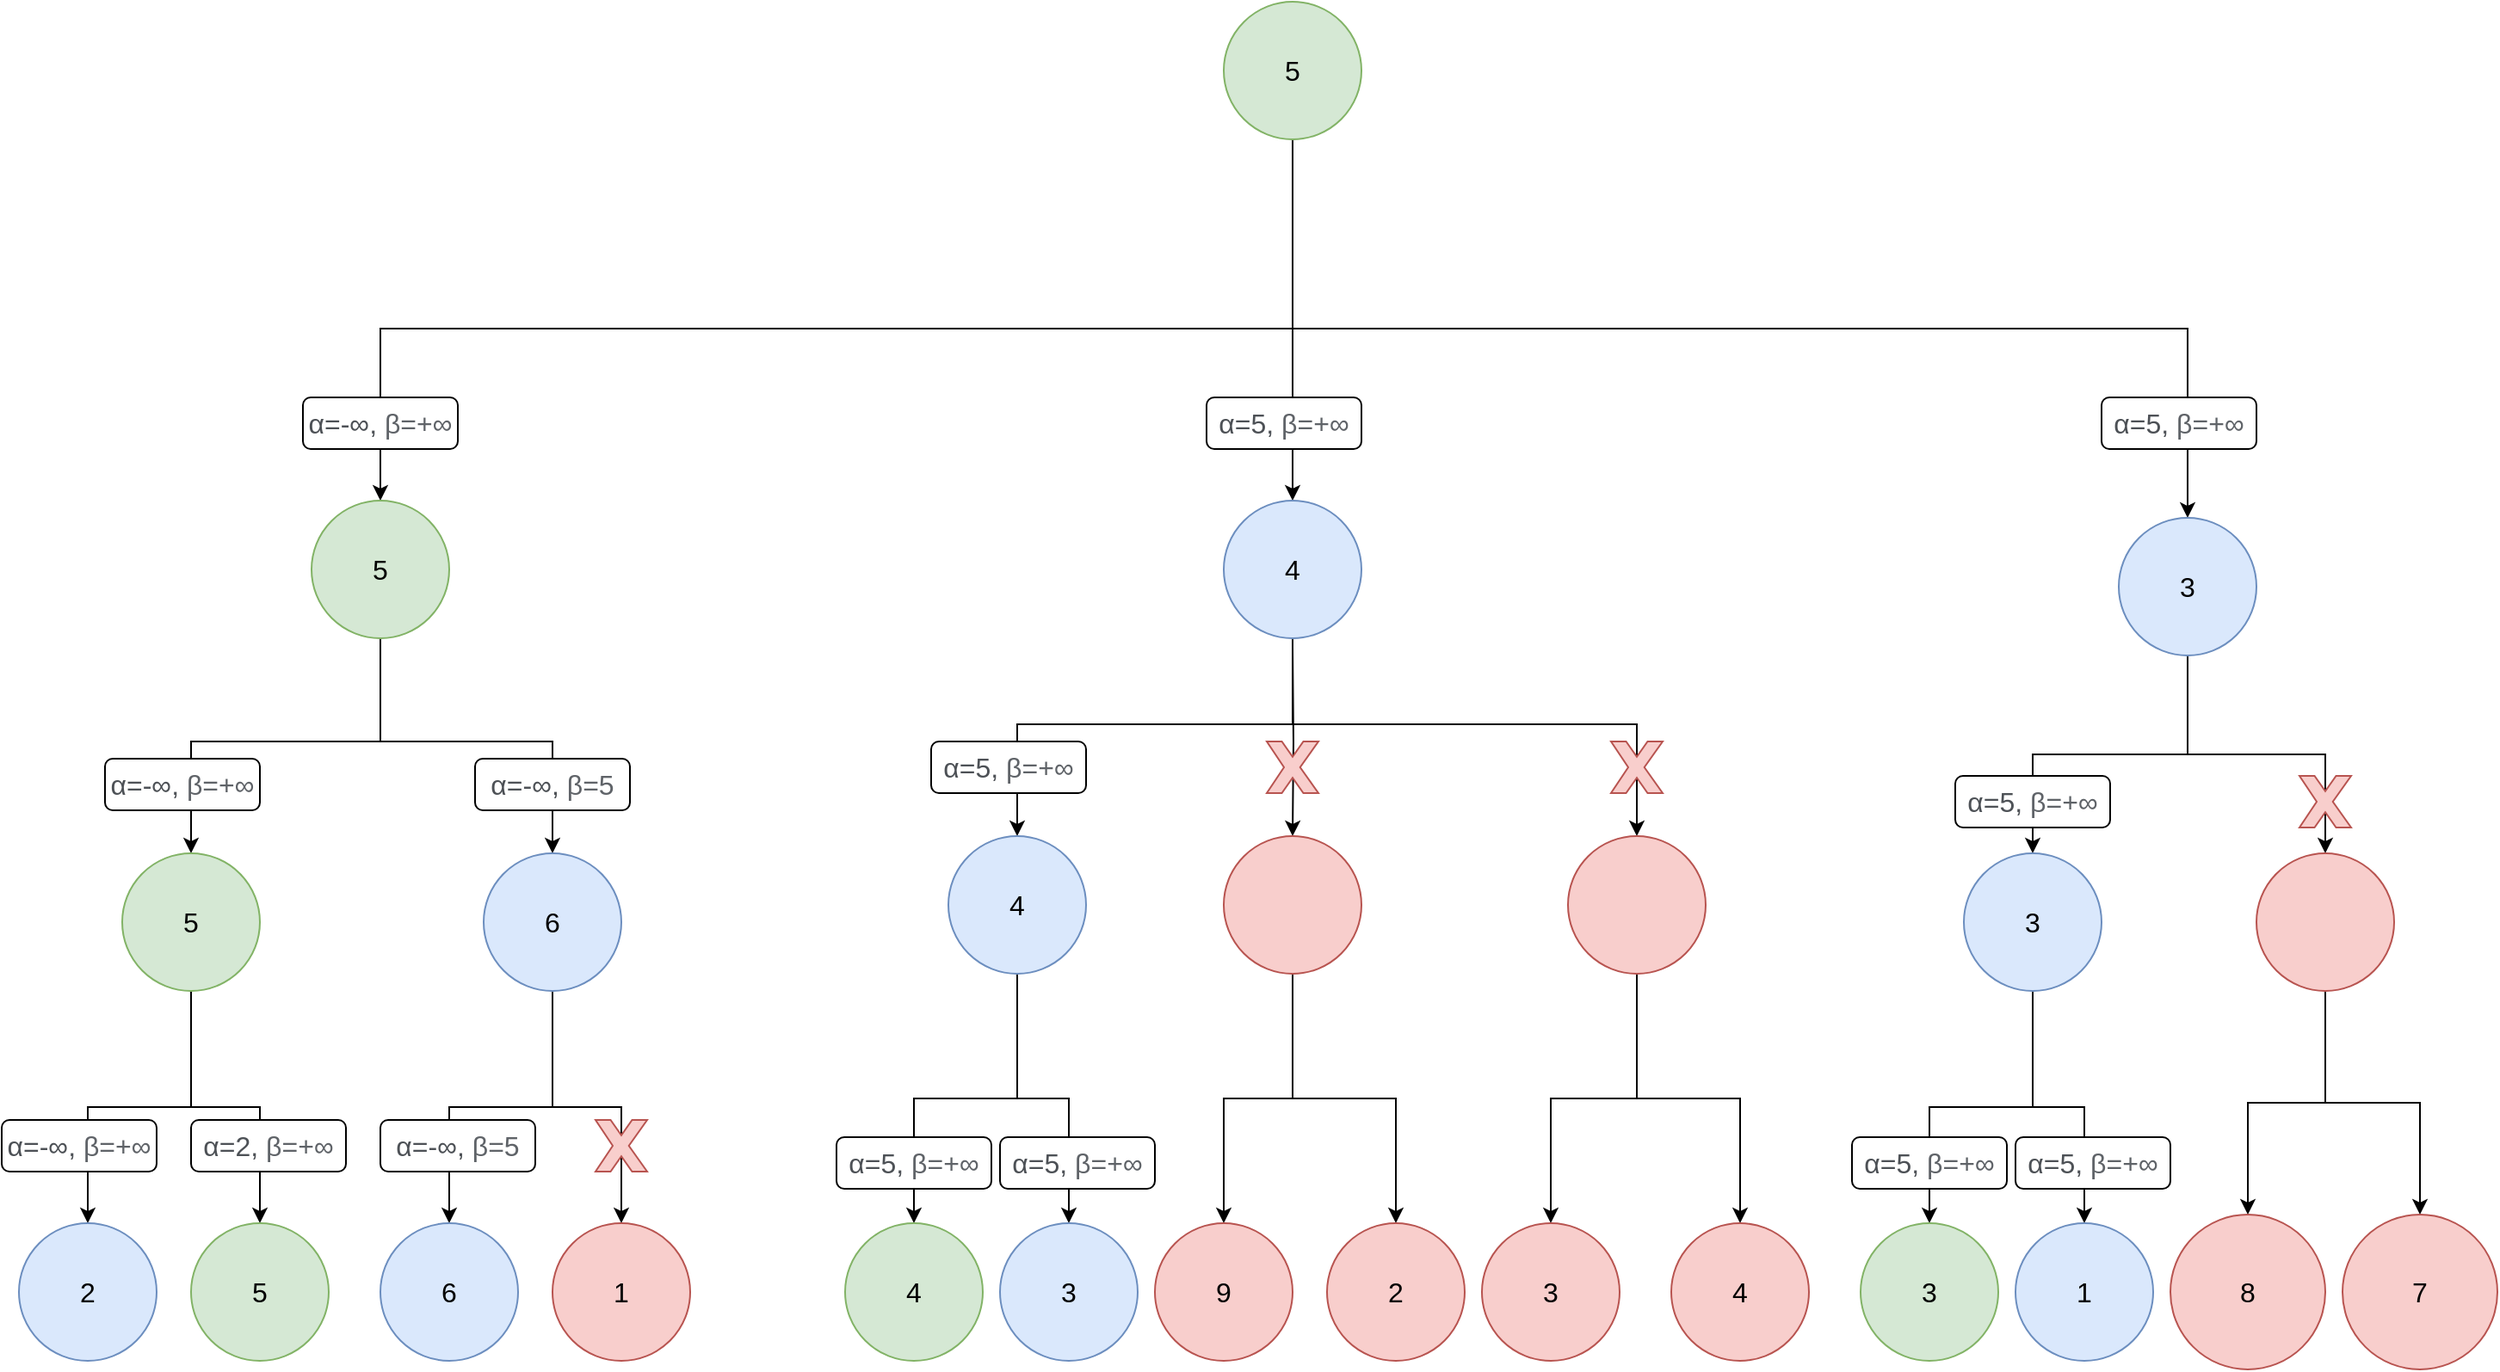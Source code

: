 <mxfile version="24.8.6">
  <diagram name="Page-1" id="aQ4ceb7yUGP1UJDvzGvE">
    <mxGraphModel dx="1750" dy="928" grid="1" gridSize="10" guides="1" tooltips="1" connect="1" arrows="1" fold="1" page="1" pageScale="1" pageWidth="3000" pageHeight="2000" math="0" shadow="0">
      <root>
        <mxCell id="0" />
        <mxCell id="1" parent="0" />
        <mxCell id="YXasqddjMeMqiiSv_MzM-35" style="edgeStyle=orthogonalEdgeStyle;rounded=0;orthogonalLoop=1;jettySize=auto;html=1;entryX=0.5;entryY=0;entryDx=0;entryDy=0;fontSize=16;" parent="1" source="YXasqddjMeMqiiSv_MzM-1" target="YXasqddjMeMqiiSv_MzM-2" edge="1">
          <mxGeometry relative="1" as="geometry">
            <Array as="points">
              <mxPoint x="1630" y="270" />
              <mxPoint x="1100" y="270" />
            </Array>
          </mxGeometry>
        </mxCell>
        <mxCell id="YXasqddjMeMqiiSv_MzM-36" style="edgeStyle=orthogonalEdgeStyle;rounded=0;orthogonalLoop=1;jettySize=auto;html=1;exitX=0.5;exitY=1;exitDx=0;exitDy=0;entryX=0.5;entryY=0;entryDx=0;entryDy=0;fontSize=16;" parent="1" source="YXasqddjMeMqiiSv_MzM-1" target="YXasqddjMeMqiiSv_MzM-3" edge="1">
          <mxGeometry relative="1" as="geometry" />
        </mxCell>
        <mxCell id="YXasqddjMeMqiiSv_MzM-37" style="edgeStyle=orthogonalEdgeStyle;rounded=0;orthogonalLoop=1;jettySize=auto;html=1;entryX=0.5;entryY=0;entryDx=0;entryDy=0;fontSize=16;" parent="1" source="YXasqddjMeMqiiSv_MzM-1" target="YXasqddjMeMqiiSv_MzM-5" edge="1">
          <mxGeometry relative="1" as="geometry">
            <Array as="points">
              <mxPoint x="1510" y="270" />
              <mxPoint x="1920" y="270" />
            </Array>
          </mxGeometry>
        </mxCell>
        <mxCell id="YXasqddjMeMqiiSv_MzM-1" value="5" style="ellipse;whiteSpace=wrap;html=1;aspect=fixed;fontSize=16;fillColor=#d5e8d4;strokeColor=#82b366;" parent="1" vertex="1">
          <mxGeometry x="1590" y="80" width="80" height="80" as="geometry" />
        </mxCell>
        <mxCell id="YXasqddjMeMqiiSv_MzM-40" style="edgeStyle=orthogonalEdgeStyle;rounded=0;orthogonalLoop=1;jettySize=auto;html=1;entryX=0.5;entryY=0;entryDx=0;entryDy=0;exitX=0.5;exitY=1;exitDx=0;exitDy=0;fontSize=16;" parent="1" source="YXasqddjMeMqiiSv_MzM-2" target="YXasqddjMeMqiiSv_MzM-6" edge="1">
          <mxGeometry relative="1" as="geometry">
            <mxPoint x="1070.0" y="414.857" as="sourcePoint" />
            <Array as="points">
              <mxPoint x="1100" y="510" />
              <mxPoint x="990" y="510" />
            </Array>
          </mxGeometry>
        </mxCell>
        <mxCell id="YXasqddjMeMqiiSv_MzM-41" style="edgeStyle=orthogonalEdgeStyle;rounded=0;orthogonalLoop=1;jettySize=auto;html=1;entryX=0.5;entryY=0;entryDx=0;entryDy=0;exitX=0.5;exitY=1;exitDx=0;exitDy=0;fontSize=16;" parent="1" source="YXasqddjMeMqiiSv_MzM-2" target="YXasqddjMeMqiiSv_MzM-7" edge="1">
          <mxGeometry relative="1" as="geometry">
            <mxPoint x="1150.0" y="414.857" as="sourcePoint" />
            <Array as="points">
              <mxPoint x="1100" y="510" />
              <mxPoint x="1200" y="510" />
            </Array>
          </mxGeometry>
        </mxCell>
        <mxCell id="YXasqddjMeMqiiSv_MzM-2" value="5" style="ellipse;whiteSpace=wrap;html=1;aspect=fixed;fontSize=16;fillColor=#d5e8d4;strokeColor=#82b366;" parent="1" vertex="1">
          <mxGeometry x="1060" y="370" width="80" height="80" as="geometry" />
        </mxCell>
        <mxCell id="YXasqddjMeMqiiSv_MzM-42" style="edgeStyle=orthogonalEdgeStyle;rounded=0;orthogonalLoop=1;jettySize=auto;html=1;entryX=0.5;entryY=0;entryDx=0;entryDy=0;exitX=0.5;exitY=1;exitDx=0;exitDy=0;fontSize=16;" parent="1" source="YXasqddjMeMqiiSv_MzM-3" target="YXasqddjMeMqiiSv_MzM-8" edge="1">
          <mxGeometry relative="1" as="geometry">
            <mxPoint x="1590.0" y="414.857" as="sourcePoint" />
            <Array as="points">
              <mxPoint x="1630" y="500" />
              <mxPoint x="1470" y="500" />
            </Array>
          </mxGeometry>
        </mxCell>
        <mxCell id="YXasqddjMeMqiiSv_MzM-43" style="edgeStyle=orthogonalEdgeStyle;rounded=0;orthogonalLoop=1;jettySize=auto;html=1;entryX=0.5;entryY=0;entryDx=0;entryDy=0;fontSize=16;" parent="1" target="YXasqddjMeMqiiSv_MzM-9" edge="1">
          <mxGeometry relative="1" as="geometry">
            <mxPoint x="1630" y="455.0" as="sourcePoint" />
          </mxGeometry>
        </mxCell>
        <mxCell id="YXasqddjMeMqiiSv_MzM-44" style="edgeStyle=orthogonalEdgeStyle;rounded=0;orthogonalLoop=1;jettySize=auto;html=1;entryX=0.5;entryY=0;entryDx=0;entryDy=0;exitX=0.5;exitY=1;exitDx=0;exitDy=0;fontSize=16;" parent="1" source="YXasqddjMeMqiiSv_MzM-3" target="YXasqddjMeMqiiSv_MzM-10" edge="1">
          <mxGeometry relative="1" as="geometry">
            <mxPoint x="1670.0" y="414.857" as="sourcePoint" />
            <Array as="points">
              <mxPoint x="1630" y="500" />
              <mxPoint x="1830" y="500" />
            </Array>
          </mxGeometry>
        </mxCell>
        <mxCell id="YXasqddjMeMqiiSv_MzM-3" value="4" style="ellipse;whiteSpace=wrap;html=1;aspect=fixed;fontSize=16;fillColor=#dae8fc;strokeColor=#6c8ebf;" parent="1" vertex="1">
          <mxGeometry x="1590" y="370" width="80" height="80" as="geometry" />
        </mxCell>
        <mxCell id="YXasqddjMeMqiiSv_MzM-45" style="edgeStyle=orthogonalEdgeStyle;rounded=0;orthogonalLoop=1;jettySize=auto;html=1;entryX=0.5;entryY=0;entryDx=0;entryDy=0;exitX=0.5;exitY=1;exitDx=0;exitDy=0;fontSize=16;" parent="1" source="YXasqddjMeMqiiSv_MzM-5" target="YXasqddjMeMqiiSv_MzM-11" edge="1">
          <mxGeometry relative="1" as="geometry">
            <mxPoint x="2130" y="465.0" as="sourcePoint" />
          </mxGeometry>
        </mxCell>
        <mxCell id="YXasqddjMeMqiiSv_MzM-46" style="edgeStyle=orthogonalEdgeStyle;rounded=0;orthogonalLoop=1;jettySize=auto;html=1;entryX=0.5;entryY=0;entryDx=0;entryDy=0;exitX=0.5;exitY=1;exitDx=0;exitDy=0;fontSize=16;" parent="1" source="YXasqddjMeMqiiSv_MzM-5" target="YXasqddjMeMqiiSv_MzM-24" edge="1">
          <mxGeometry relative="1" as="geometry">
            <mxPoint x="2130" y="465.0" as="sourcePoint" />
          </mxGeometry>
        </mxCell>
        <mxCell id="YXasqddjMeMqiiSv_MzM-5" value="3" style="ellipse;whiteSpace=wrap;html=1;aspect=fixed;fontSize=16;fillColor=#dae8fc;strokeColor=#6c8ebf;" parent="1" vertex="1">
          <mxGeometry x="2110" y="380" width="80" height="80" as="geometry" />
        </mxCell>
        <mxCell id="YXasqddjMeMqiiSv_MzM-78" style="edgeStyle=orthogonalEdgeStyle;rounded=0;orthogonalLoop=1;jettySize=auto;html=1;entryX=0.5;entryY=0;entryDx=0;entryDy=0;fontSize=16;" parent="1" source="YXasqddjMeMqiiSv_MzM-6" target="YXasqddjMeMqiiSv_MzM-12" edge="1">
          <mxGeometry relative="1" as="geometry" />
        </mxCell>
        <mxCell id="YXasqddjMeMqiiSv_MzM-79" style="edgeStyle=orthogonalEdgeStyle;rounded=0;orthogonalLoop=1;jettySize=auto;html=1;entryX=0.5;entryY=0;entryDx=0;entryDy=0;fontSize=16;" parent="1" source="YXasqddjMeMqiiSv_MzM-6" target="YXasqddjMeMqiiSv_MzM-13" edge="1">
          <mxGeometry relative="1" as="geometry" />
        </mxCell>
        <mxCell id="YXasqddjMeMqiiSv_MzM-6" value="5" style="ellipse;whiteSpace=wrap;html=1;aspect=fixed;fontSize=16;fillColor=#d5e8d4;strokeColor=#82b366;" parent="1" vertex="1">
          <mxGeometry x="950" y="575" width="80" height="80" as="geometry" />
        </mxCell>
        <mxCell id="YXasqddjMeMqiiSv_MzM-80" style="edgeStyle=orthogonalEdgeStyle;rounded=0;orthogonalLoop=1;jettySize=auto;html=1;entryX=0.5;entryY=0;entryDx=0;entryDy=0;fontSize=16;" parent="1" source="YXasqddjMeMqiiSv_MzM-7" target="YXasqddjMeMqiiSv_MzM-14" edge="1">
          <mxGeometry relative="1" as="geometry" />
        </mxCell>
        <mxCell id="YXasqddjMeMqiiSv_MzM-81" style="edgeStyle=orthogonalEdgeStyle;rounded=0;orthogonalLoop=1;jettySize=auto;html=1;entryX=0.5;entryY=0;entryDx=0;entryDy=0;fontSize=16;" parent="1" source="YXasqddjMeMqiiSv_MzM-7" target="YXasqddjMeMqiiSv_MzM-15" edge="1">
          <mxGeometry relative="1" as="geometry" />
        </mxCell>
        <mxCell id="YXasqddjMeMqiiSv_MzM-7" value="6" style="ellipse;whiteSpace=wrap;html=1;aspect=fixed;fontSize=16;fillColor=#dae8fc;strokeColor=#6c8ebf;" parent="1" vertex="1">
          <mxGeometry x="1160" y="575" width="80" height="80" as="geometry" />
        </mxCell>
        <mxCell id="YXasqddjMeMqiiSv_MzM-82" style="edgeStyle=orthogonalEdgeStyle;rounded=0;orthogonalLoop=1;jettySize=auto;html=1;entryX=0.5;entryY=0;entryDx=0;entryDy=0;fontSize=16;" parent="1" source="YXasqddjMeMqiiSv_MzM-8" target="YXasqddjMeMqiiSv_MzM-16" edge="1">
          <mxGeometry relative="1" as="geometry" />
        </mxCell>
        <mxCell id="YXasqddjMeMqiiSv_MzM-83" style="edgeStyle=orthogonalEdgeStyle;rounded=0;orthogonalLoop=1;jettySize=auto;html=1;entryX=0.5;entryY=0;entryDx=0;entryDy=0;fontSize=16;" parent="1" source="YXasqddjMeMqiiSv_MzM-8" target="YXasqddjMeMqiiSv_MzM-17" edge="1">
          <mxGeometry relative="1" as="geometry" />
        </mxCell>
        <mxCell id="YXasqddjMeMqiiSv_MzM-8" value="4" style="ellipse;whiteSpace=wrap;html=1;aspect=fixed;fontSize=16;fillColor=#dae8fc;strokeColor=#6c8ebf;" parent="1" vertex="1">
          <mxGeometry x="1430" y="565" width="80" height="80" as="geometry" />
        </mxCell>
        <mxCell id="YXasqddjMeMqiiSv_MzM-84" style="edgeStyle=orthogonalEdgeStyle;rounded=0;orthogonalLoop=1;jettySize=auto;html=1;entryX=0.5;entryY=0;entryDx=0;entryDy=0;fontSize=16;" parent="1" source="YXasqddjMeMqiiSv_MzM-9" target="YXasqddjMeMqiiSv_MzM-18" edge="1">
          <mxGeometry relative="1" as="geometry" />
        </mxCell>
        <mxCell id="YXasqddjMeMqiiSv_MzM-85" style="edgeStyle=orthogonalEdgeStyle;rounded=0;orthogonalLoop=1;jettySize=auto;html=1;entryX=0.5;entryY=0;entryDx=0;entryDy=0;fontSize=16;" parent="1" source="YXasqddjMeMqiiSv_MzM-9" target="YXasqddjMeMqiiSv_MzM-19" edge="1">
          <mxGeometry relative="1" as="geometry" />
        </mxCell>
        <mxCell id="YXasqddjMeMqiiSv_MzM-9" value="" style="ellipse;whiteSpace=wrap;html=1;aspect=fixed;fontSize=16;fillColor=#f8cecc;strokeColor=#b85450;" parent="1" vertex="1">
          <mxGeometry x="1590" y="565" width="80" height="80" as="geometry" />
        </mxCell>
        <mxCell id="YXasqddjMeMqiiSv_MzM-86" style="edgeStyle=orthogonalEdgeStyle;rounded=0;orthogonalLoop=1;jettySize=auto;html=1;entryX=0.5;entryY=0;entryDx=0;entryDy=0;fontSize=16;" parent="1" source="YXasqddjMeMqiiSv_MzM-10" target="YXasqddjMeMqiiSv_MzM-20" edge="1">
          <mxGeometry relative="1" as="geometry" />
        </mxCell>
        <mxCell id="YXasqddjMeMqiiSv_MzM-87" style="edgeStyle=orthogonalEdgeStyle;rounded=0;orthogonalLoop=1;jettySize=auto;html=1;entryX=0.5;entryY=0;entryDx=0;entryDy=0;fontSize=16;" parent="1" source="YXasqddjMeMqiiSv_MzM-10" target="YXasqddjMeMqiiSv_MzM-21" edge="1">
          <mxGeometry relative="1" as="geometry" />
        </mxCell>
        <mxCell id="YXasqddjMeMqiiSv_MzM-10" value="" style="ellipse;whiteSpace=wrap;html=1;aspect=fixed;fontSize=16;fillColor=#f8cecc;strokeColor=#b85450;" parent="1" vertex="1">
          <mxGeometry x="1790" y="565" width="80" height="80" as="geometry" />
        </mxCell>
        <mxCell id="YXasqddjMeMqiiSv_MzM-88" style="edgeStyle=orthogonalEdgeStyle;rounded=0;orthogonalLoop=1;jettySize=auto;html=1;entryX=0.5;entryY=0;entryDx=0;entryDy=0;fontSize=16;" parent="1" source="YXasqddjMeMqiiSv_MzM-11" target="YXasqddjMeMqiiSv_MzM-22" edge="1">
          <mxGeometry relative="1" as="geometry" />
        </mxCell>
        <mxCell id="YXasqddjMeMqiiSv_MzM-89" style="edgeStyle=orthogonalEdgeStyle;rounded=0;orthogonalLoop=1;jettySize=auto;html=1;entryX=0.5;entryY=0;entryDx=0;entryDy=0;fontSize=16;" parent="1" source="YXasqddjMeMqiiSv_MzM-11" target="YXasqddjMeMqiiSv_MzM-23" edge="1">
          <mxGeometry relative="1" as="geometry" />
        </mxCell>
        <mxCell id="YXasqddjMeMqiiSv_MzM-11" value="3" style="ellipse;whiteSpace=wrap;html=1;aspect=fixed;fontSize=16;fillColor=#dae8fc;strokeColor=#6c8ebf;" parent="1" vertex="1">
          <mxGeometry x="2020" y="575" width="80" height="80" as="geometry" />
        </mxCell>
        <mxCell id="YXasqddjMeMqiiSv_MzM-12" value="2" style="ellipse;whiteSpace=wrap;html=1;aspect=fixed;fontSize=16;fillColor=#dae8fc;strokeColor=#6c8ebf;" parent="1" vertex="1">
          <mxGeometry x="890" y="790" width="80" height="80" as="geometry" />
        </mxCell>
        <mxCell id="YXasqddjMeMqiiSv_MzM-13" value="5" style="ellipse;whiteSpace=wrap;html=1;aspect=fixed;fontSize=16;fillColor=#d5e8d4;strokeColor=#82b366;" parent="1" vertex="1">
          <mxGeometry x="990" y="790" width="80" height="80" as="geometry" />
        </mxCell>
        <mxCell id="YXasqddjMeMqiiSv_MzM-14" value="6" style="ellipse;whiteSpace=wrap;html=1;aspect=fixed;fontSize=16;fillColor=#dae8fc;strokeColor=#6c8ebf;" parent="1" vertex="1">
          <mxGeometry x="1100" y="790" width="80" height="80" as="geometry" />
        </mxCell>
        <mxCell id="YXasqddjMeMqiiSv_MzM-15" value="1" style="ellipse;whiteSpace=wrap;html=1;aspect=fixed;fontSize=16;fillColor=#f8cecc;strokeColor=#b85450;" parent="1" vertex="1">
          <mxGeometry x="1200" y="790" width="80" height="80" as="geometry" />
        </mxCell>
        <mxCell id="YXasqddjMeMqiiSv_MzM-16" value="4" style="ellipse;whiteSpace=wrap;html=1;aspect=fixed;fontSize=16;fillColor=#d5e8d4;strokeColor=#82b366;" parent="1" vertex="1">
          <mxGeometry x="1370" y="790" width="80" height="80" as="geometry" />
        </mxCell>
        <mxCell id="YXasqddjMeMqiiSv_MzM-17" value="3" style="ellipse;whiteSpace=wrap;html=1;aspect=fixed;fontSize=16;fillColor=#dae8fc;strokeColor=#6c8ebf;" parent="1" vertex="1">
          <mxGeometry x="1460" y="790" width="80" height="80" as="geometry" />
        </mxCell>
        <mxCell id="YXasqddjMeMqiiSv_MzM-18" value="9" style="ellipse;whiteSpace=wrap;html=1;aspect=fixed;fontSize=16;fillColor=#f8cecc;strokeColor=#b85450;" parent="1" vertex="1">
          <mxGeometry x="1550" y="790" width="80" height="80" as="geometry" />
        </mxCell>
        <mxCell id="YXasqddjMeMqiiSv_MzM-19" value="2" style="ellipse;whiteSpace=wrap;html=1;aspect=fixed;fontSize=16;fillColor=#f8cecc;strokeColor=#b85450;" parent="1" vertex="1">
          <mxGeometry x="1650" y="790" width="80" height="80" as="geometry" />
        </mxCell>
        <mxCell id="YXasqddjMeMqiiSv_MzM-20" value="3" style="ellipse;whiteSpace=wrap;html=1;aspect=fixed;fontSize=16;fillColor=#f8cecc;strokeColor=#b85450;" parent="1" vertex="1">
          <mxGeometry x="1740" y="790" width="80" height="80" as="geometry" />
        </mxCell>
        <mxCell id="YXasqddjMeMqiiSv_MzM-21" value="4" style="ellipse;whiteSpace=wrap;html=1;aspect=fixed;fontSize=16;fillColor=#f8cecc;strokeColor=#b85450;" parent="1" vertex="1">
          <mxGeometry x="1850" y="790" width="80" height="80" as="geometry" />
        </mxCell>
        <mxCell id="YXasqddjMeMqiiSv_MzM-22" value="3" style="ellipse;whiteSpace=wrap;html=1;aspect=fixed;fontSize=16;fillColor=#d5e8d4;strokeColor=#82b366;" parent="1" vertex="1">
          <mxGeometry x="1960" y="790" width="80" height="80" as="geometry" />
        </mxCell>
        <mxCell id="YXasqddjMeMqiiSv_MzM-23" value="1" style="ellipse;whiteSpace=wrap;html=1;aspect=fixed;fontSize=16;fillColor=#dae8fc;strokeColor=#6c8ebf;" parent="1" vertex="1">
          <mxGeometry x="2050" y="790" width="80" height="80" as="geometry" />
        </mxCell>
        <mxCell id="YXasqddjMeMqiiSv_MzM-90" style="edgeStyle=orthogonalEdgeStyle;rounded=0;orthogonalLoop=1;jettySize=auto;html=1;entryX=0.5;entryY=0;entryDx=0;entryDy=0;fontSize=16;" parent="1" source="YXasqddjMeMqiiSv_MzM-24" target="YXasqddjMeMqiiSv_MzM-26" edge="1">
          <mxGeometry relative="1" as="geometry" />
        </mxCell>
        <mxCell id="YXasqddjMeMqiiSv_MzM-91" style="edgeStyle=orthogonalEdgeStyle;rounded=0;orthogonalLoop=1;jettySize=auto;html=1;entryX=0.5;entryY=0;entryDx=0;entryDy=0;fontSize=16;" parent="1" source="YXasqddjMeMqiiSv_MzM-24" target="YXasqddjMeMqiiSv_MzM-27" edge="1">
          <mxGeometry relative="1" as="geometry" />
        </mxCell>
        <mxCell id="YXasqddjMeMqiiSv_MzM-24" value="" style="ellipse;whiteSpace=wrap;html=1;aspect=fixed;fontSize=16;fillColor=#f8cecc;strokeColor=#b85450;" parent="1" vertex="1">
          <mxGeometry x="2190" y="575" width="80" height="80" as="geometry" />
        </mxCell>
        <mxCell id="YXasqddjMeMqiiSv_MzM-26" value="8" style="ellipse;whiteSpace=wrap;html=1;aspect=fixed;fontSize=16;fillColor=#f8cecc;strokeColor=#b85450;" parent="1" vertex="1">
          <mxGeometry x="2140" y="785" width="90" height="90" as="geometry" />
        </mxCell>
        <mxCell id="YXasqddjMeMqiiSv_MzM-27" value="7" style="ellipse;whiteSpace=wrap;html=1;aspect=fixed;fontSize=16;fillColor=#f8cecc;strokeColor=#b85450;" parent="1" vertex="1">
          <mxGeometry x="2240" y="785" width="90" height="90" as="geometry" />
        </mxCell>
        <mxCell id="AH_OcgpY5t7KIHDQSrXP-1" value="&lt;span style=&quot;text-align: left; background-color: rgb(255, 255, 255); font-size: 16px;&quot;&gt;&lt;font style=&quot;font-size: 16px;&quot; face=&quot;Arial, sans-serif&quot; color=&quot;#4d5156&quot;&gt;&lt;span style=&quot;font-size: 16px;&quot;&gt;α=-∞,&amp;nbsp;&lt;/span&gt;&lt;/font&gt;&lt;/span&gt;&lt;span style=&quot;color: rgb(95, 99, 104); font-family: Arial, sans-serif; font-size: 16px; text-align: left; background-color: rgb(255, 255, 255);&quot;&gt;β=+&lt;/span&gt;&lt;font style=&quot;font-size: 16px;&quot; face=&quot;Arial, sans-serif&quot; color=&quot;#5f6368&quot;&gt;&lt;span style=&quot;font-size: 16px;&quot;&gt;∞&lt;/span&gt;&lt;/font&gt;" style="rounded=1;whiteSpace=wrap;html=1;fontSize=16;" parent="1" vertex="1">
          <mxGeometry x="1055" y="310" width="90" height="30" as="geometry" />
        </mxCell>
        <mxCell id="AH_OcgpY5t7KIHDQSrXP-6" value="&lt;span style=&quot;text-align: left; background-color: rgb(255, 255, 255); font-size: 16px;&quot;&gt;&lt;font style=&quot;font-size: 16px;&quot; face=&quot;Arial, sans-serif&quot; color=&quot;#4d5156&quot;&gt;&lt;span style=&quot;font-size: 16px;&quot;&gt;α=-∞,&amp;nbsp;&lt;/span&gt;&lt;/font&gt;&lt;/span&gt;&lt;span style=&quot;color: rgb(95, 99, 104); font-family: Arial, sans-serif; font-size: 16px; text-align: left; background-color: rgb(255, 255, 255);&quot;&gt;β=+&lt;/span&gt;&lt;font style=&quot;font-size: 16px;&quot; face=&quot;Arial, sans-serif&quot; color=&quot;#5f6368&quot;&gt;&lt;span style=&quot;font-size: 16px;&quot;&gt;∞&lt;/span&gt;&lt;/font&gt;" style="rounded=1;whiteSpace=wrap;html=1;fontSize=16;" parent="1" vertex="1">
          <mxGeometry x="940" y="520" width="90" height="30" as="geometry" />
        </mxCell>
        <mxCell id="AH_OcgpY5t7KIHDQSrXP-9" value="&lt;span style=&quot;text-align: left; background-color: rgb(255, 255, 255); font-size: 16px;&quot;&gt;&lt;font style=&quot;font-size: 16px;&quot; face=&quot;Arial, sans-serif&quot; color=&quot;#4d5156&quot;&gt;&lt;span style=&quot;font-size: 16px;&quot;&gt;α=-∞,&amp;nbsp;&lt;/span&gt;&lt;/font&gt;&lt;/span&gt;&lt;span style=&quot;color: rgb(95, 99, 104); font-family: Arial, sans-serif; font-size: 16px; text-align: left; background-color: rgb(255, 255, 255);&quot;&gt;β=+&lt;/span&gt;&lt;font style=&quot;font-size: 16px;&quot; face=&quot;Arial, sans-serif&quot; color=&quot;#5f6368&quot;&gt;&lt;span style=&quot;font-size: 16px;&quot;&gt;∞&lt;/span&gt;&lt;/font&gt;" style="rounded=1;whiteSpace=wrap;html=1;fontSize=16;" parent="1" vertex="1">
          <mxGeometry x="880" y="730" width="90" height="30" as="geometry" />
        </mxCell>
        <mxCell id="AH_OcgpY5t7KIHDQSrXP-10" value="&lt;span style=&quot;text-align: left; background-color: rgb(255, 255, 255); font-size: 16px;&quot;&gt;&lt;font style=&quot;font-size: 16px;&quot; face=&quot;Arial, sans-serif&quot; color=&quot;#4d5156&quot;&gt;&lt;span style=&quot;font-size: 16px;&quot;&gt;α=2,&amp;nbsp;&lt;/span&gt;&lt;/font&gt;&lt;/span&gt;&lt;span style=&quot;color: rgb(95, 99, 104); font-family: Arial, sans-serif; font-size: 16px; text-align: left; background-color: rgb(255, 255, 255);&quot;&gt;β=+&lt;/span&gt;&lt;font style=&quot;font-size: 16px;&quot; face=&quot;Arial, sans-serif&quot; color=&quot;#5f6368&quot;&gt;&lt;span style=&quot;font-size: 16px;&quot;&gt;∞&lt;/span&gt;&lt;/font&gt;" style="rounded=1;whiteSpace=wrap;html=1;fontSize=16;" parent="1" vertex="1">
          <mxGeometry x="990" y="730" width="90" height="30" as="geometry" />
        </mxCell>
        <mxCell id="AH_OcgpY5t7KIHDQSrXP-13" value="&lt;span style=&quot;text-align: left; background-color: rgb(255, 255, 255); font-size: 16px;&quot;&gt;&lt;font style=&quot;font-size: 16px;&quot; face=&quot;Arial, sans-serif&quot; color=&quot;#4d5156&quot;&gt;&lt;span style=&quot;font-size: 16px;&quot;&gt;α=-∞,&amp;nbsp;&lt;/span&gt;&lt;/font&gt;&lt;/span&gt;&lt;span style=&quot;color: rgb(95, 99, 104); font-family: Arial, sans-serif; font-size: 16px; text-align: left; background-color: rgb(255, 255, 255);&quot;&gt;β=5&lt;/span&gt;" style="rounded=1;whiteSpace=wrap;html=1;fontSize=16;" parent="1" vertex="1">
          <mxGeometry x="1155" y="520" width="90" height="30" as="geometry" />
        </mxCell>
        <mxCell id="AH_OcgpY5t7KIHDQSrXP-14" value="&lt;span style=&quot;text-align: left; background-color: rgb(255, 255, 255); font-size: 16px;&quot;&gt;&lt;font style=&quot;font-size: 16px;&quot; face=&quot;Arial, sans-serif&quot; color=&quot;#4d5156&quot;&gt;&lt;span style=&quot;font-size: 16px;&quot;&gt;α=-∞,&amp;nbsp;&lt;/span&gt;&lt;/font&gt;&lt;/span&gt;&lt;span style=&quot;color: rgb(95, 99, 104); font-family: Arial, sans-serif; font-size: 16px; text-align: left; background-color: rgb(255, 255, 255);&quot;&gt;β=5&lt;/span&gt;" style="rounded=1;whiteSpace=wrap;html=1;fontSize=16;" parent="1" vertex="1">
          <mxGeometry x="1100" y="730" width="90" height="30" as="geometry" />
        </mxCell>
        <mxCell id="AH_OcgpY5t7KIHDQSrXP-16" value="" style="verticalLabelPosition=bottom;verticalAlign=top;html=1;shape=mxgraph.basic.x;fillColor=#f8cecc;strokeColor=#b85450;" parent="1" vertex="1">
          <mxGeometry x="1225" y="730" width="30" height="30" as="geometry" />
        </mxCell>
        <mxCell id="AH_OcgpY5t7KIHDQSrXP-21" value="&lt;span style=&quot;text-align: left; background-color: rgb(255, 255, 255); font-size: 16px;&quot;&gt;&lt;font style=&quot;font-size: 16px;&quot; face=&quot;Arial, sans-serif&quot; color=&quot;#4d5156&quot;&gt;&lt;span style=&quot;font-size: 16px;&quot;&gt;α=5,&amp;nbsp;&lt;/span&gt;&lt;/font&gt;&lt;/span&gt;&lt;span style=&quot;color: rgb(95, 99, 104); font-family: Arial, sans-serif; font-size: 16px; text-align: left; background-color: rgb(255, 255, 255);&quot;&gt;β=+&lt;/span&gt;&lt;font style=&quot;font-size: 16px;&quot; face=&quot;Arial, sans-serif&quot; color=&quot;#5f6368&quot;&gt;&lt;span style=&quot;font-size: 16px;&quot;&gt;∞&lt;/span&gt;&lt;/font&gt;" style="rounded=1;whiteSpace=wrap;html=1;fontSize=16;" parent="1" vertex="1">
          <mxGeometry x="1580" y="310" width="90" height="30" as="geometry" />
        </mxCell>
        <mxCell id="AH_OcgpY5t7KIHDQSrXP-22" value="&lt;span style=&quot;text-align: left; background-color: rgb(255, 255, 255); font-size: 16px;&quot;&gt;&lt;font style=&quot;font-size: 16px;&quot; face=&quot;Arial, sans-serif&quot; color=&quot;#4d5156&quot;&gt;&lt;span style=&quot;font-size: 16px;&quot;&gt;α=5,&amp;nbsp;&lt;/span&gt;&lt;/font&gt;&lt;/span&gt;&lt;span style=&quot;color: rgb(95, 99, 104); font-family: Arial, sans-serif; font-size: 16px; text-align: left; background-color: rgb(255, 255, 255);&quot;&gt;β=+&lt;/span&gt;&lt;font style=&quot;font-size: 16px;&quot; face=&quot;Arial, sans-serif&quot; color=&quot;#5f6368&quot;&gt;&lt;span style=&quot;font-size: 16px;&quot;&gt;∞&lt;/span&gt;&lt;/font&gt;" style="rounded=1;whiteSpace=wrap;html=1;fontSize=16;" parent="1" vertex="1">
          <mxGeometry x="1420" y="510" width="90" height="30" as="geometry" />
        </mxCell>
        <mxCell id="AH_OcgpY5t7KIHDQSrXP-23" value="&lt;span style=&quot;text-align: left; background-color: rgb(255, 255, 255); font-size: 16px;&quot;&gt;&lt;font style=&quot;font-size: 16px;&quot; face=&quot;Arial, sans-serif&quot; color=&quot;#4d5156&quot;&gt;&lt;span style=&quot;font-size: 16px;&quot;&gt;α=5,&amp;nbsp;&lt;/span&gt;&lt;/font&gt;&lt;/span&gt;&lt;span style=&quot;color: rgb(95, 99, 104); font-family: Arial, sans-serif; font-size: 16px; text-align: left; background-color: rgb(255, 255, 255);&quot;&gt;β=+&lt;/span&gt;&lt;font style=&quot;font-size: 16px;&quot; face=&quot;Arial, sans-serif&quot; color=&quot;#5f6368&quot;&gt;&lt;span style=&quot;font-size: 16px;&quot;&gt;∞&lt;/span&gt;&lt;/font&gt;" style="rounded=1;whiteSpace=wrap;html=1;fontSize=16;" parent="1" vertex="1">
          <mxGeometry x="1365" y="740" width="90" height="30" as="geometry" />
        </mxCell>
        <mxCell id="AH_OcgpY5t7KIHDQSrXP-24" value="&lt;span style=&quot;text-align: left; background-color: rgb(255, 255, 255); font-size: 16px;&quot;&gt;&lt;font style=&quot;font-size: 16px;&quot; face=&quot;Arial, sans-serif&quot; color=&quot;#4d5156&quot;&gt;&lt;span style=&quot;font-size: 16px;&quot;&gt;α=5,&amp;nbsp;&lt;/span&gt;&lt;/font&gt;&lt;/span&gt;&lt;span style=&quot;color: rgb(95, 99, 104); font-family: Arial, sans-serif; font-size: 16px; text-align: left; background-color: rgb(255, 255, 255);&quot;&gt;β=+&lt;/span&gt;&lt;font style=&quot;font-size: 16px;&quot; face=&quot;Arial, sans-serif&quot; color=&quot;#5f6368&quot;&gt;&lt;span style=&quot;font-size: 16px;&quot;&gt;∞&lt;/span&gt;&lt;/font&gt;" style="rounded=1;whiteSpace=wrap;html=1;fontSize=16;" parent="1" vertex="1">
          <mxGeometry x="1460" y="740" width="90" height="30" as="geometry" />
        </mxCell>
        <mxCell id="AH_OcgpY5t7KIHDQSrXP-36" value="" style="verticalLabelPosition=bottom;verticalAlign=top;html=1;shape=mxgraph.basic.x;fillColor=#f8cecc;strokeColor=#b85450;" parent="1" vertex="1">
          <mxGeometry x="1615" y="510" width="30" height="30" as="geometry" />
        </mxCell>
        <mxCell id="AH_OcgpY5t7KIHDQSrXP-42" value="&lt;span style=&quot;text-align: left; background-color: rgb(255, 255, 255); font-size: 16px;&quot;&gt;&lt;font style=&quot;font-size: 16px;&quot; face=&quot;Arial, sans-serif&quot; color=&quot;#4d5156&quot;&gt;&lt;span style=&quot;font-size: 16px;&quot;&gt;α=5,&amp;nbsp;&lt;/span&gt;&lt;/font&gt;&lt;/span&gt;&lt;span style=&quot;color: rgb(95, 99, 104); font-family: Arial, sans-serif; font-size: 16px; text-align: left; background-color: rgb(255, 255, 255);&quot;&gt;β=+&lt;/span&gt;&lt;font style=&quot;font-size: 16px;&quot; face=&quot;Arial, sans-serif&quot; color=&quot;#5f6368&quot;&gt;&lt;span style=&quot;font-size: 16px;&quot;&gt;∞&lt;/span&gt;&lt;/font&gt;" style="rounded=1;whiteSpace=wrap;html=1;fontSize=16;" parent="1" vertex="1">
          <mxGeometry x="2100" y="310" width="90" height="30" as="geometry" />
        </mxCell>
        <mxCell id="AH_OcgpY5t7KIHDQSrXP-43" value="&lt;span style=&quot;text-align: left; background-color: rgb(255, 255, 255); font-size: 16px;&quot;&gt;&lt;font style=&quot;font-size: 16px;&quot; face=&quot;Arial, sans-serif&quot; color=&quot;#4d5156&quot;&gt;&lt;span style=&quot;font-size: 16px;&quot;&gt;α=5,&amp;nbsp;&lt;/span&gt;&lt;/font&gt;&lt;/span&gt;&lt;span style=&quot;color: rgb(95, 99, 104); font-family: Arial, sans-serif; font-size: 16px; text-align: left; background-color: rgb(255, 255, 255);&quot;&gt;β=+&lt;/span&gt;&lt;font style=&quot;font-size: 16px;&quot; face=&quot;Arial, sans-serif&quot; color=&quot;#5f6368&quot;&gt;&lt;span style=&quot;font-size: 16px;&quot;&gt;∞&lt;/span&gt;&lt;/font&gt;" style="rounded=1;whiteSpace=wrap;html=1;fontSize=16;" parent="1" vertex="1">
          <mxGeometry x="2015" y="530" width="90" height="30" as="geometry" />
        </mxCell>
        <mxCell id="AH_OcgpY5t7KIHDQSrXP-44" value="&lt;span style=&quot;text-align: left; background-color: rgb(255, 255, 255); font-size: 16px;&quot;&gt;&lt;font style=&quot;font-size: 16px;&quot; face=&quot;Arial, sans-serif&quot; color=&quot;#4d5156&quot;&gt;&lt;span style=&quot;font-size: 16px;&quot;&gt;α=5,&amp;nbsp;&lt;/span&gt;&lt;/font&gt;&lt;/span&gt;&lt;span style=&quot;color: rgb(95, 99, 104); font-family: Arial, sans-serif; font-size: 16px; text-align: left; background-color: rgb(255, 255, 255);&quot;&gt;β=+&lt;/span&gt;&lt;font style=&quot;font-size: 16px;&quot; face=&quot;Arial, sans-serif&quot; color=&quot;#5f6368&quot;&gt;&lt;span style=&quot;font-size: 16px;&quot;&gt;∞&lt;/span&gt;&lt;/font&gt;" style="rounded=1;whiteSpace=wrap;html=1;fontSize=16;" parent="1" vertex="1">
          <mxGeometry x="1955" y="740" width="90" height="30" as="geometry" />
        </mxCell>
        <mxCell id="AH_OcgpY5t7KIHDQSrXP-45" value="&lt;span style=&quot;text-align: left; background-color: rgb(255, 255, 255); font-size: 16px;&quot;&gt;&lt;font style=&quot;font-size: 16px;&quot; face=&quot;Arial, sans-serif&quot; color=&quot;#4d5156&quot;&gt;&lt;span style=&quot;font-size: 16px;&quot;&gt;α=5,&amp;nbsp;&lt;/span&gt;&lt;/font&gt;&lt;/span&gt;&lt;span style=&quot;color: rgb(95, 99, 104); font-family: Arial, sans-serif; font-size: 16px; text-align: left; background-color: rgb(255, 255, 255);&quot;&gt;β=+&lt;/span&gt;&lt;font style=&quot;font-size: 16px;&quot; face=&quot;Arial, sans-serif&quot; color=&quot;#5f6368&quot;&gt;&lt;span style=&quot;font-size: 16px;&quot;&gt;∞&lt;/span&gt;&lt;/font&gt;" style="rounded=1;whiteSpace=wrap;html=1;fontSize=16;" parent="1" vertex="1">
          <mxGeometry x="2050" y="740" width="90" height="30" as="geometry" />
        </mxCell>
        <mxCell id="AH_OcgpY5t7KIHDQSrXP-48" value="" style="verticalLabelPosition=bottom;verticalAlign=top;html=1;shape=mxgraph.basic.x;fillColor=#f8cecc;strokeColor=#b85450;" parent="1" vertex="1">
          <mxGeometry x="2215" y="530" width="30" height="30" as="geometry" />
        </mxCell>
        <mxCell id="QqytqzGykB5p54eSpxil-3" value="" style="verticalLabelPosition=bottom;verticalAlign=top;html=1;shape=mxgraph.basic.x;fillColor=#f8cecc;strokeColor=#b85450;" vertex="1" parent="1">
          <mxGeometry x="1815" y="510" width="30" height="30" as="geometry" />
        </mxCell>
      </root>
    </mxGraphModel>
  </diagram>
</mxfile>
